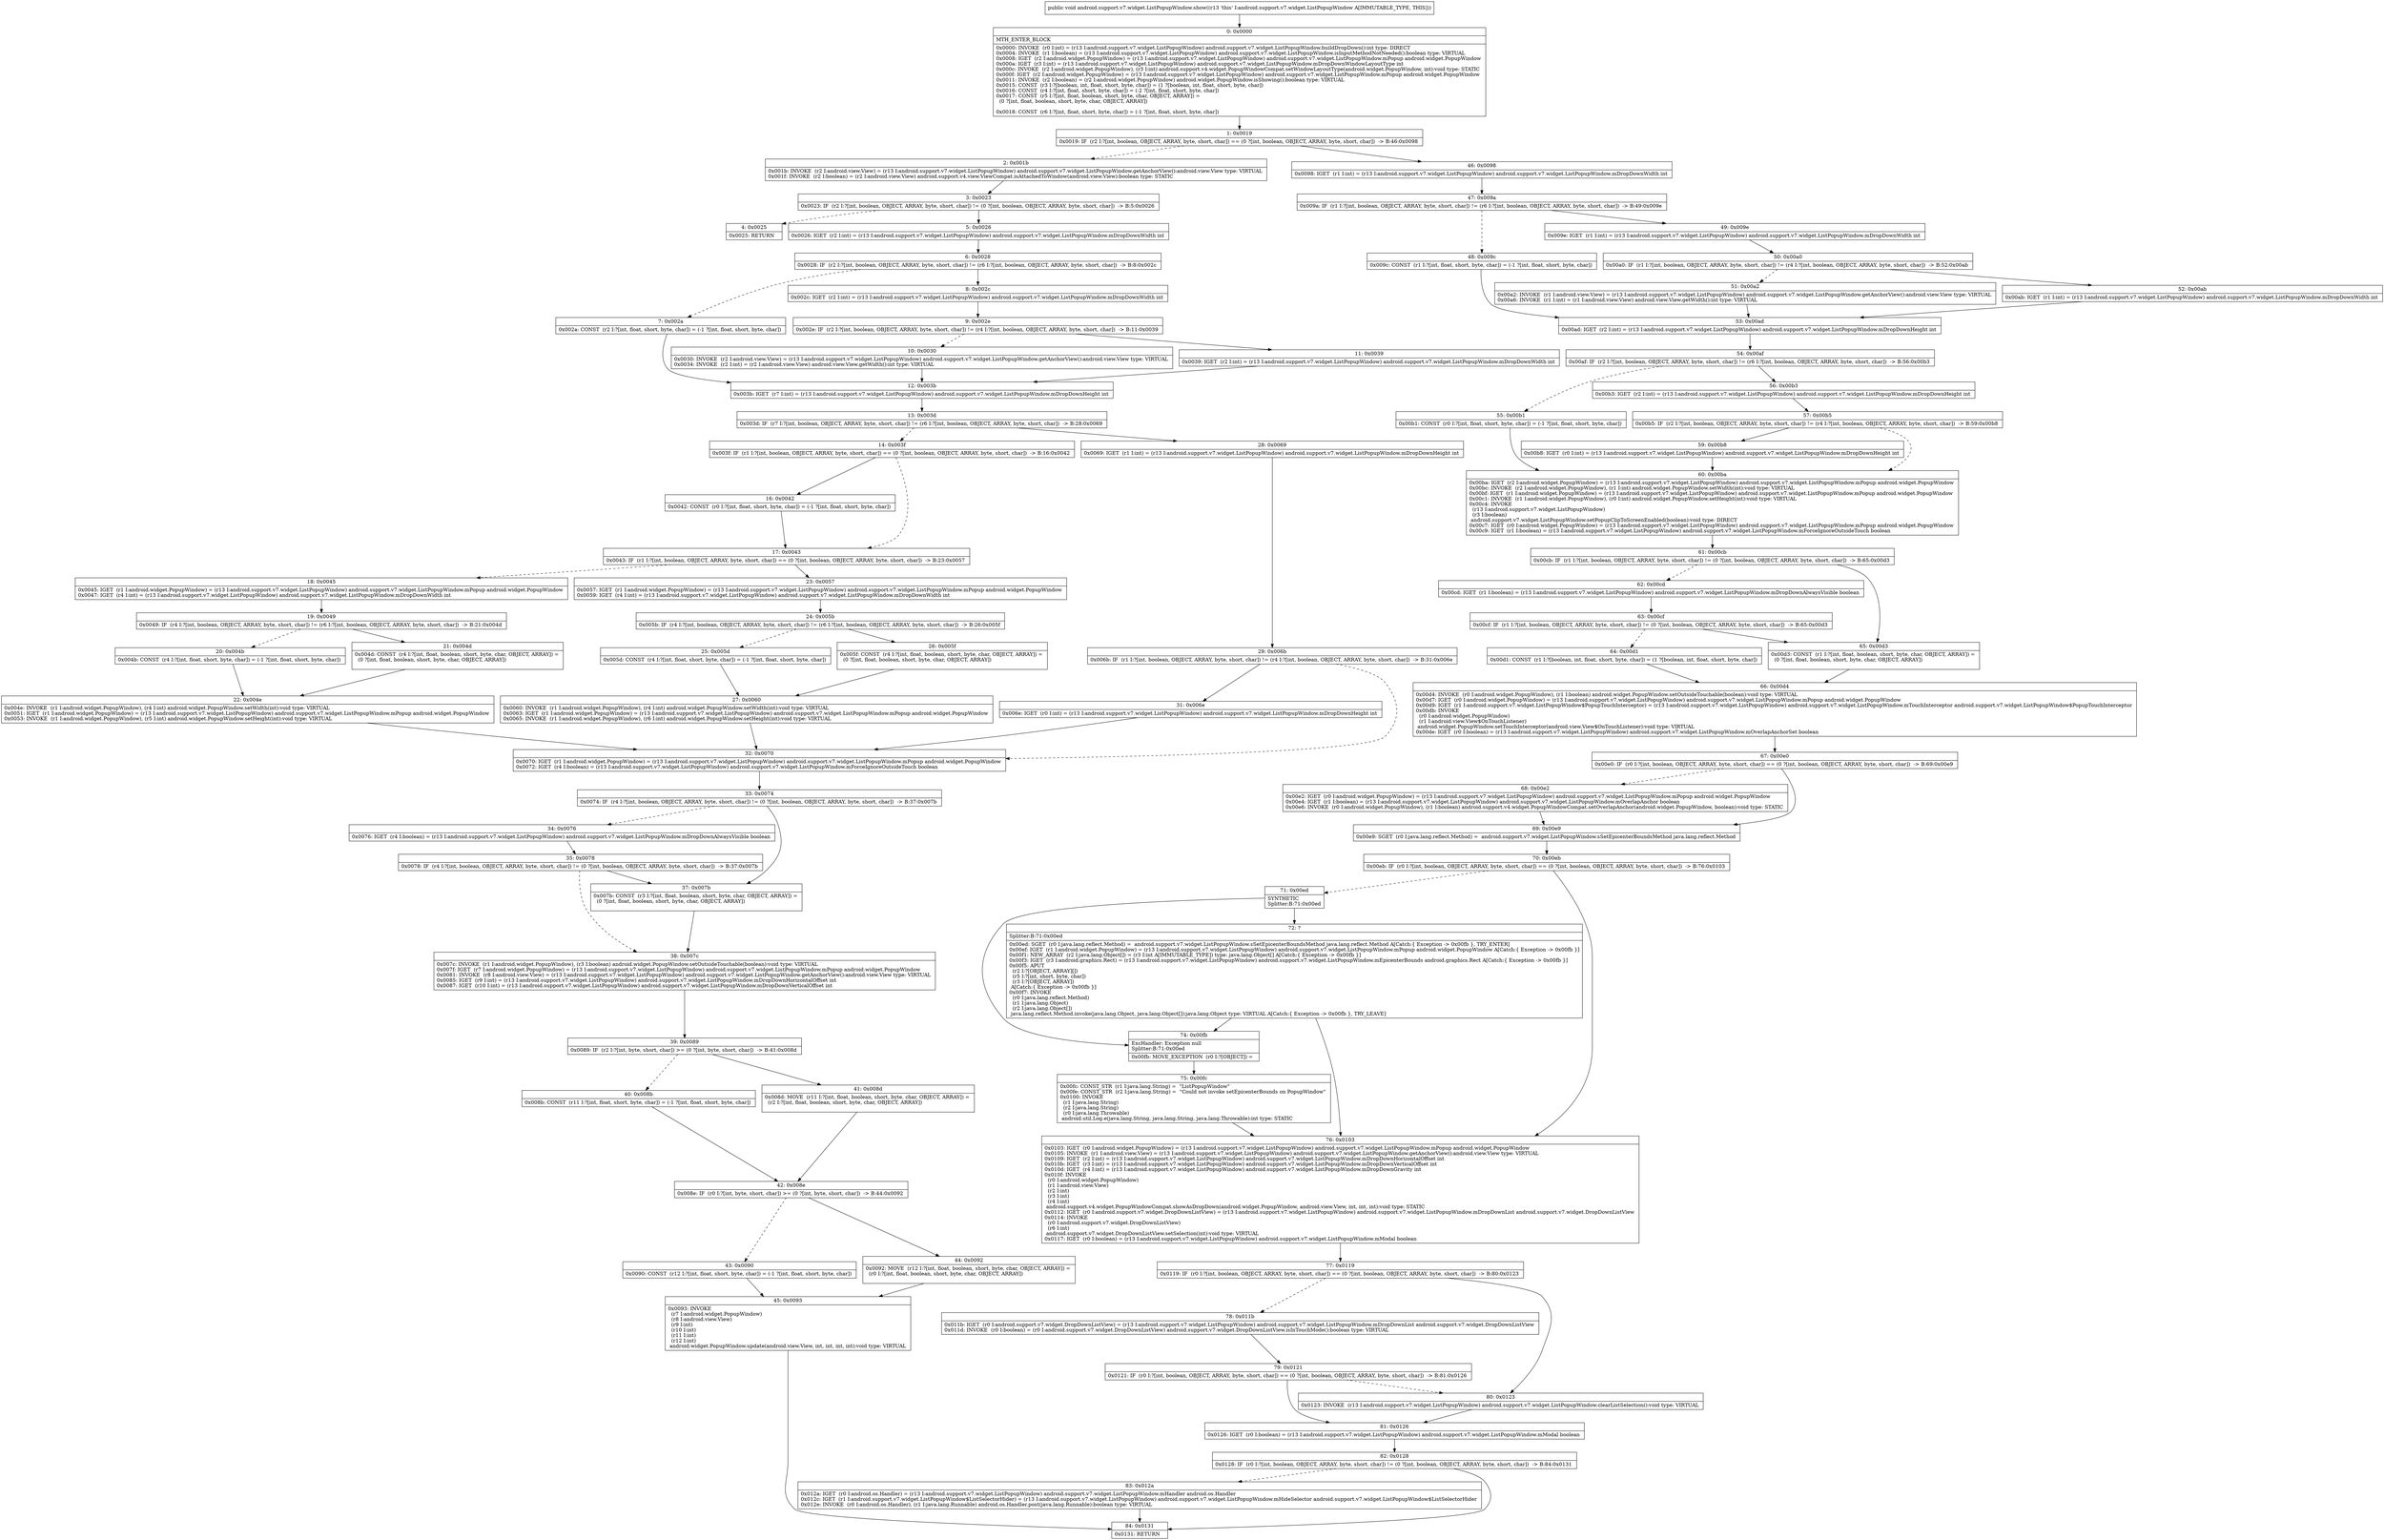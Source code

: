 digraph "CFG forandroid.support.v7.widget.ListPopupWindow.show()V" {
Node_0 [shape=record,label="{0\:\ 0x0000|MTH_ENTER_BLOCK\l|0x0000: INVOKE  (r0 I:int) = (r13 I:android.support.v7.widget.ListPopupWindow) android.support.v7.widget.ListPopupWindow.buildDropDown():int type: DIRECT \l0x0004: INVOKE  (r1 I:boolean) = (r13 I:android.support.v7.widget.ListPopupWindow) android.support.v7.widget.ListPopupWindow.isInputMethodNotNeeded():boolean type: VIRTUAL \l0x0008: IGET  (r2 I:android.widget.PopupWindow) = (r13 I:android.support.v7.widget.ListPopupWindow) android.support.v7.widget.ListPopupWindow.mPopup android.widget.PopupWindow \l0x000a: IGET  (r3 I:int) = (r13 I:android.support.v7.widget.ListPopupWindow) android.support.v7.widget.ListPopupWindow.mDropDownWindowLayoutType int \l0x000c: INVOKE  (r2 I:android.widget.PopupWindow), (r3 I:int) android.support.v4.widget.PopupWindowCompat.setWindowLayoutType(android.widget.PopupWindow, int):void type: STATIC \l0x000f: IGET  (r2 I:android.widget.PopupWindow) = (r13 I:android.support.v7.widget.ListPopupWindow) android.support.v7.widget.ListPopupWindow.mPopup android.widget.PopupWindow \l0x0011: INVOKE  (r2 I:boolean) = (r2 I:android.widget.PopupWindow) android.widget.PopupWindow.isShowing():boolean type: VIRTUAL \l0x0015: CONST  (r3 I:?[boolean, int, float, short, byte, char]) = (1 ?[boolean, int, float, short, byte, char]) \l0x0016: CONST  (r4 I:?[int, float, short, byte, char]) = (\-2 ?[int, float, short, byte, char]) \l0x0017: CONST  (r5 I:?[int, float, boolean, short, byte, char, OBJECT, ARRAY]) = \l  (0 ?[int, float, boolean, short, byte, char, OBJECT, ARRAY])\l \l0x0018: CONST  (r6 I:?[int, float, short, byte, char]) = (\-1 ?[int, float, short, byte, char]) \l}"];
Node_1 [shape=record,label="{1\:\ 0x0019|0x0019: IF  (r2 I:?[int, boolean, OBJECT, ARRAY, byte, short, char]) == (0 ?[int, boolean, OBJECT, ARRAY, byte, short, char])  \-\> B:46:0x0098 \l}"];
Node_2 [shape=record,label="{2\:\ 0x001b|0x001b: INVOKE  (r2 I:android.view.View) = (r13 I:android.support.v7.widget.ListPopupWindow) android.support.v7.widget.ListPopupWindow.getAnchorView():android.view.View type: VIRTUAL \l0x001f: INVOKE  (r2 I:boolean) = (r2 I:android.view.View) android.support.v4.view.ViewCompat.isAttachedToWindow(android.view.View):boolean type: STATIC \l}"];
Node_3 [shape=record,label="{3\:\ 0x0023|0x0023: IF  (r2 I:?[int, boolean, OBJECT, ARRAY, byte, short, char]) != (0 ?[int, boolean, OBJECT, ARRAY, byte, short, char])  \-\> B:5:0x0026 \l}"];
Node_4 [shape=record,label="{4\:\ 0x0025|0x0025: RETURN   \l}"];
Node_5 [shape=record,label="{5\:\ 0x0026|0x0026: IGET  (r2 I:int) = (r13 I:android.support.v7.widget.ListPopupWindow) android.support.v7.widget.ListPopupWindow.mDropDownWidth int \l}"];
Node_6 [shape=record,label="{6\:\ 0x0028|0x0028: IF  (r2 I:?[int, boolean, OBJECT, ARRAY, byte, short, char]) != (r6 I:?[int, boolean, OBJECT, ARRAY, byte, short, char])  \-\> B:8:0x002c \l}"];
Node_7 [shape=record,label="{7\:\ 0x002a|0x002a: CONST  (r2 I:?[int, float, short, byte, char]) = (\-1 ?[int, float, short, byte, char]) \l}"];
Node_8 [shape=record,label="{8\:\ 0x002c|0x002c: IGET  (r2 I:int) = (r13 I:android.support.v7.widget.ListPopupWindow) android.support.v7.widget.ListPopupWindow.mDropDownWidth int \l}"];
Node_9 [shape=record,label="{9\:\ 0x002e|0x002e: IF  (r2 I:?[int, boolean, OBJECT, ARRAY, byte, short, char]) != (r4 I:?[int, boolean, OBJECT, ARRAY, byte, short, char])  \-\> B:11:0x0039 \l}"];
Node_10 [shape=record,label="{10\:\ 0x0030|0x0030: INVOKE  (r2 I:android.view.View) = (r13 I:android.support.v7.widget.ListPopupWindow) android.support.v7.widget.ListPopupWindow.getAnchorView():android.view.View type: VIRTUAL \l0x0034: INVOKE  (r2 I:int) = (r2 I:android.view.View) android.view.View.getWidth():int type: VIRTUAL \l}"];
Node_11 [shape=record,label="{11\:\ 0x0039|0x0039: IGET  (r2 I:int) = (r13 I:android.support.v7.widget.ListPopupWindow) android.support.v7.widget.ListPopupWindow.mDropDownWidth int \l}"];
Node_12 [shape=record,label="{12\:\ 0x003b|0x003b: IGET  (r7 I:int) = (r13 I:android.support.v7.widget.ListPopupWindow) android.support.v7.widget.ListPopupWindow.mDropDownHeight int \l}"];
Node_13 [shape=record,label="{13\:\ 0x003d|0x003d: IF  (r7 I:?[int, boolean, OBJECT, ARRAY, byte, short, char]) != (r6 I:?[int, boolean, OBJECT, ARRAY, byte, short, char])  \-\> B:28:0x0069 \l}"];
Node_14 [shape=record,label="{14\:\ 0x003f|0x003f: IF  (r1 I:?[int, boolean, OBJECT, ARRAY, byte, short, char]) == (0 ?[int, boolean, OBJECT, ARRAY, byte, short, char])  \-\> B:16:0x0042 \l}"];
Node_16 [shape=record,label="{16\:\ 0x0042|0x0042: CONST  (r0 I:?[int, float, short, byte, char]) = (\-1 ?[int, float, short, byte, char]) \l}"];
Node_17 [shape=record,label="{17\:\ 0x0043|0x0043: IF  (r1 I:?[int, boolean, OBJECT, ARRAY, byte, short, char]) == (0 ?[int, boolean, OBJECT, ARRAY, byte, short, char])  \-\> B:23:0x0057 \l}"];
Node_18 [shape=record,label="{18\:\ 0x0045|0x0045: IGET  (r1 I:android.widget.PopupWindow) = (r13 I:android.support.v7.widget.ListPopupWindow) android.support.v7.widget.ListPopupWindow.mPopup android.widget.PopupWindow \l0x0047: IGET  (r4 I:int) = (r13 I:android.support.v7.widget.ListPopupWindow) android.support.v7.widget.ListPopupWindow.mDropDownWidth int \l}"];
Node_19 [shape=record,label="{19\:\ 0x0049|0x0049: IF  (r4 I:?[int, boolean, OBJECT, ARRAY, byte, short, char]) != (r6 I:?[int, boolean, OBJECT, ARRAY, byte, short, char])  \-\> B:21:0x004d \l}"];
Node_20 [shape=record,label="{20\:\ 0x004b|0x004b: CONST  (r4 I:?[int, float, short, byte, char]) = (\-1 ?[int, float, short, byte, char]) \l}"];
Node_21 [shape=record,label="{21\:\ 0x004d|0x004d: CONST  (r4 I:?[int, float, boolean, short, byte, char, OBJECT, ARRAY]) = \l  (0 ?[int, float, boolean, short, byte, char, OBJECT, ARRAY])\l \l}"];
Node_22 [shape=record,label="{22\:\ 0x004e|0x004e: INVOKE  (r1 I:android.widget.PopupWindow), (r4 I:int) android.widget.PopupWindow.setWidth(int):void type: VIRTUAL \l0x0051: IGET  (r1 I:android.widget.PopupWindow) = (r13 I:android.support.v7.widget.ListPopupWindow) android.support.v7.widget.ListPopupWindow.mPopup android.widget.PopupWindow \l0x0053: INVOKE  (r1 I:android.widget.PopupWindow), (r5 I:int) android.widget.PopupWindow.setHeight(int):void type: VIRTUAL \l}"];
Node_23 [shape=record,label="{23\:\ 0x0057|0x0057: IGET  (r1 I:android.widget.PopupWindow) = (r13 I:android.support.v7.widget.ListPopupWindow) android.support.v7.widget.ListPopupWindow.mPopup android.widget.PopupWindow \l0x0059: IGET  (r4 I:int) = (r13 I:android.support.v7.widget.ListPopupWindow) android.support.v7.widget.ListPopupWindow.mDropDownWidth int \l}"];
Node_24 [shape=record,label="{24\:\ 0x005b|0x005b: IF  (r4 I:?[int, boolean, OBJECT, ARRAY, byte, short, char]) != (r6 I:?[int, boolean, OBJECT, ARRAY, byte, short, char])  \-\> B:26:0x005f \l}"];
Node_25 [shape=record,label="{25\:\ 0x005d|0x005d: CONST  (r4 I:?[int, float, short, byte, char]) = (\-1 ?[int, float, short, byte, char]) \l}"];
Node_26 [shape=record,label="{26\:\ 0x005f|0x005f: CONST  (r4 I:?[int, float, boolean, short, byte, char, OBJECT, ARRAY]) = \l  (0 ?[int, float, boolean, short, byte, char, OBJECT, ARRAY])\l \l}"];
Node_27 [shape=record,label="{27\:\ 0x0060|0x0060: INVOKE  (r1 I:android.widget.PopupWindow), (r4 I:int) android.widget.PopupWindow.setWidth(int):void type: VIRTUAL \l0x0063: IGET  (r1 I:android.widget.PopupWindow) = (r13 I:android.support.v7.widget.ListPopupWindow) android.support.v7.widget.ListPopupWindow.mPopup android.widget.PopupWindow \l0x0065: INVOKE  (r1 I:android.widget.PopupWindow), (r6 I:int) android.widget.PopupWindow.setHeight(int):void type: VIRTUAL \l}"];
Node_28 [shape=record,label="{28\:\ 0x0069|0x0069: IGET  (r1 I:int) = (r13 I:android.support.v7.widget.ListPopupWindow) android.support.v7.widget.ListPopupWindow.mDropDownHeight int \l}"];
Node_29 [shape=record,label="{29\:\ 0x006b|0x006b: IF  (r1 I:?[int, boolean, OBJECT, ARRAY, byte, short, char]) != (r4 I:?[int, boolean, OBJECT, ARRAY, byte, short, char])  \-\> B:31:0x006e \l}"];
Node_31 [shape=record,label="{31\:\ 0x006e|0x006e: IGET  (r0 I:int) = (r13 I:android.support.v7.widget.ListPopupWindow) android.support.v7.widget.ListPopupWindow.mDropDownHeight int \l}"];
Node_32 [shape=record,label="{32\:\ 0x0070|0x0070: IGET  (r1 I:android.widget.PopupWindow) = (r13 I:android.support.v7.widget.ListPopupWindow) android.support.v7.widget.ListPopupWindow.mPopup android.widget.PopupWindow \l0x0072: IGET  (r4 I:boolean) = (r13 I:android.support.v7.widget.ListPopupWindow) android.support.v7.widget.ListPopupWindow.mForceIgnoreOutsideTouch boolean \l}"];
Node_33 [shape=record,label="{33\:\ 0x0074|0x0074: IF  (r4 I:?[int, boolean, OBJECT, ARRAY, byte, short, char]) != (0 ?[int, boolean, OBJECT, ARRAY, byte, short, char])  \-\> B:37:0x007b \l}"];
Node_34 [shape=record,label="{34\:\ 0x0076|0x0076: IGET  (r4 I:boolean) = (r13 I:android.support.v7.widget.ListPopupWindow) android.support.v7.widget.ListPopupWindow.mDropDownAlwaysVisible boolean \l}"];
Node_35 [shape=record,label="{35\:\ 0x0078|0x0078: IF  (r4 I:?[int, boolean, OBJECT, ARRAY, byte, short, char]) != (0 ?[int, boolean, OBJECT, ARRAY, byte, short, char])  \-\> B:37:0x007b \l}"];
Node_37 [shape=record,label="{37\:\ 0x007b|0x007b: CONST  (r3 I:?[int, float, boolean, short, byte, char, OBJECT, ARRAY]) = \l  (0 ?[int, float, boolean, short, byte, char, OBJECT, ARRAY])\l \l}"];
Node_38 [shape=record,label="{38\:\ 0x007c|0x007c: INVOKE  (r1 I:android.widget.PopupWindow), (r3 I:boolean) android.widget.PopupWindow.setOutsideTouchable(boolean):void type: VIRTUAL \l0x007f: IGET  (r7 I:android.widget.PopupWindow) = (r13 I:android.support.v7.widget.ListPopupWindow) android.support.v7.widget.ListPopupWindow.mPopup android.widget.PopupWindow \l0x0081: INVOKE  (r8 I:android.view.View) = (r13 I:android.support.v7.widget.ListPopupWindow) android.support.v7.widget.ListPopupWindow.getAnchorView():android.view.View type: VIRTUAL \l0x0085: IGET  (r9 I:int) = (r13 I:android.support.v7.widget.ListPopupWindow) android.support.v7.widget.ListPopupWindow.mDropDownHorizontalOffset int \l0x0087: IGET  (r10 I:int) = (r13 I:android.support.v7.widget.ListPopupWindow) android.support.v7.widget.ListPopupWindow.mDropDownVerticalOffset int \l}"];
Node_39 [shape=record,label="{39\:\ 0x0089|0x0089: IF  (r2 I:?[int, byte, short, char]) \>= (0 ?[int, byte, short, char])  \-\> B:41:0x008d \l}"];
Node_40 [shape=record,label="{40\:\ 0x008b|0x008b: CONST  (r11 I:?[int, float, short, byte, char]) = (\-1 ?[int, float, short, byte, char]) \l}"];
Node_41 [shape=record,label="{41\:\ 0x008d|0x008d: MOVE  (r11 I:?[int, float, boolean, short, byte, char, OBJECT, ARRAY]) = \l  (r2 I:?[int, float, boolean, short, byte, char, OBJECT, ARRAY])\l \l}"];
Node_42 [shape=record,label="{42\:\ 0x008e|0x008e: IF  (r0 I:?[int, byte, short, char]) \>= (0 ?[int, byte, short, char])  \-\> B:44:0x0092 \l}"];
Node_43 [shape=record,label="{43\:\ 0x0090|0x0090: CONST  (r12 I:?[int, float, short, byte, char]) = (\-1 ?[int, float, short, byte, char]) \l}"];
Node_44 [shape=record,label="{44\:\ 0x0092|0x0092: MOVE  (r12 I:?[int, float, boolean, short, byte, char, OBJECT, ARRAY]) = \l  (r0 I:?[int, float, boolean, short, byte, char, OBJECT, ARRAY])\l \l}"];
Node_45 [shape=record,label="{45\:\ 0x0093|0x0093: INVOKE  \l  (r7 I:android.widget.PopupWindow)\l  (r8 I:android.view.View)\l  (r9 I:int)\l  (r10 I:int)\l  (r11 I:int)\l  (r12 I:int)\l android.widget.PopupWindow.update(android.view.View, int, int, int, int):void type: VIRTUAL \l}"];
Node_46 [shape=record,label="{46\:\ 0x0098|0x0098: IGET  (r1 I:int) = (r13 I:android.support.v7.widget.ListPopupWindow) android.support.v7.widget.ListPopupWindow.mDropDownWidth int \l}"];
Node_47 [shape=record,label="{47\:\ 0x009a|0x009a: IF  (r1 I:?[int, boolean, OBJECT, ARRAY, byte, short, char]) != (r6 I:?[int, boolean, OBJECT, ARRAY, byte, short, char])  \-\> B:49:0x009e \l}"];
Node_48 [shape=record,label="{48\:\ 0x009c|0x009c: CONST  (r1 I:?[int, float, short, byte, char]) = (\-1 ?[int, float, short, byte, char]) \l}"];
Node_49 [shape=record,label="{49\:\ 0x009e|0x009e: IGET  (r1 I:int) = (r13 I:android.support.v7.widget.ListPopupWindow) android.support.v7.widget.ListPopupWindow.mDropDownWidth int \l}"];
Node_50 [shape=record,label="{50\:\ 0x00a0|0x00a0: IF  (r1 I:?[int, boolean, OBJECT, ARRAY, byte, short, char]) != (r4 I:?[int, boolean, OBJECT, ARRAY, byte, short, char])  \-\> B:52:0x00ab \l}"];
Node_51 [shape=record,label="{51\:\ 0x00a2|0x00a2: INVOKE  (r1 I:android.view.View) = (r13 I:android.support.v7.widget.ListPopupWindow) android.support.v7.widget.ListPopupWindow.getAnchorView():android.view.View type: VIRTUAL \l0x00a6: INVOKE  (r1 I:int) = (r1 I:android.view.View) android.view.View.getWidth():int type: VIRTUAL \l}"];
Node_52 [shape=record,label="{52\:\ 0x00ab|0x00ab: IGET  (r1 I:int) = (r13 I:android.support.v7.widget.ListPopupWindow) android.support.v7.widget.ListPopupWindow.mDropDownWidth int \l}"];
Node_53 [shape=record,label="{53\:\ 0x00ad|0x00ad: IGET  (r2 I:int) = (r13 I:android.support.v7.widget.ListPopupWindow) android.support.v7.widget.ListPopupWindow.mDropDownHeight int \l}"];
Node_54 [shape=record,label="{54\:\ 0x00af|0x00af: IF  (r2 I:?[int, boolean, OBJECT, ARRAY, byte, short, char]) != (r6 I:?[int, boolean, OBJECT, ARRAY, byte, short, char])  \-\> B:56:0x00b3 \l}"];
Node_55 [shape=record,label="{55\:\ 0x00b1|0x00b1: CONST  (r0 I:?[int, float, short, byte, char]) = (\-1 ?[int, float, short, byte, char]) \l}"];
Node_56 [shape=record,label="{56\:\ 0x00b3|0x00b3: IGET  (r2 I:int) = (r13 I:android.support.v7.widget.ListPopupWindow) android.support.v7.widget.ListPopupWindow.mDropDownHeight int \l}"];
Node_57 [shape=record,label="{57\:\ 0x00b5|0x00b5: IF  (r2 I:?[int, boolean, OBJECT, ARRAY, byte, short, char]) != (r4 I:?[int, boolean, OBJECT, ARRAY, byte, short, char])  \-\> B:59:0x00b8 \l}"];
Node_59 [shape=record,label="{59\:\ 0x00b8|0x00b8: IGET  (r0 I:int) = (r13 I:android.support.v7.widget.ListPopupWindow) android.support.v7.widget.ListPopupWindow.mDropDownHeight int \l}"];
Node_60 [shape=record,label="{60\:\ 0x00ba|0x00ba: IGET  (r2 I:android.widget.PopupWindow) = (r13 I:android.support.v7.widget.ListPopupWindow) android.support.v7.widget.ListPopupWindow.mPopup android.widget.PopupWindow \l0x00bc: INVOKE  (r2 I:android.widget.PopupWindow), (r1 I:int) android.widget.PopupWindow.setWidth(int):void type: VIRTUAL \l0x00bf: IGET  (r1 I:android.widget.PopupWindow) = (r13 I:android.support.v7.widget.ListPopupWindow) android.support.v7.widget.ListPopupWindow.mPopup android.widget.PopupWindow \l0x00c1: INVOKE  (r1 I:android.widget.PopupWindow), (r0 I:int) android.widget.PopupWindow.setHeight(int):void type: VIRTUAL \l0x00c4: INVOKE  \l  (r13 I:android.support.v7.widget.ListPopupWindow)\l  (r3 I:boolean)\l android.support.v7.widget.ListPopupWindow.setPopupClipToScreenEnabled(boolean):void type: DIRECT \l0x00c7: IGET  (r0 I:android.widget.PopupWindow) = (r13 I:android.support.v7.widget.ListPopupWindow) android.support.v7.widget.ListPopupWindow.mPopup android.widget.PopupWindow \l0x00c9: IGET  (r1 I:boolean) = (r13 I:android.support.v7.widget.ListPopupWindow) android.support.v7.widget.ListPopupWindow.mForceIgnoreOutsideTouch boolean \l}"];
Node_61 [shape=record,label="{61\:\ 0x00cb|0x00cb: IF  (r1 I:?[int, boolean, OBJECT, ARRAY, byte, short, char]) != (0 ?[int, boolean, OBJECT, ARRAY, byte, short, char])  \-\> B:65:0x00d3 \l}"];
Node_62 [shape=record,label="{62\:\ 0x00cd|0x00cd: IGET  (r1 I:boolean) = (r13 I:android.support.v7.widget.ListPopupWindow) android.support.v7.widget.ListPopupWindow.mDropDownAlwaysVisible boolean \l}"];
Node_63 [shape=record,label="{63\:\ 0x00cf|0x00cf: IF  (r1 I:?[int, boolean, OBJECT, ARRAY, byte, short, char]) != (0 ?[int, boolean, OBJECT, ARRAY, byte, short, char])  \-\> B:65:0x00d3 \l}"];
Node_64 [shape=record,label="{64\:\ 0x00d1|0x00d1: CONST  (r1 I:?[boolean, int, float, short, byte, char]) = (1 ?[boolean, int, float, short, byte, char]) \l}"];
Node_65 [shape=record,label="{65\:\ 0x00d3|0x00d3: CONST  (r1 I:?[int, float, boolean, short, byte, char, OBJECT, ARRAY]) = \l  (0 ?[int, float, boolean, short, byte, char, OBJECT, ARRAY])\l \l}"];
Node_66 [shape=record,label="{66\:\ 0x00d4|0x00d4: INVOKE  (r0 I:android.widget.PopupWindow), (r1 I:boolean) android.widget.PopupWindow.setOutsideTouchable(boolean):void type: VIRTUAL \l0x00d7: IGET  (r0 I:android.widget.PopupWindow) = (r13 I:android.support.v7.widget.ListPopupWindow) android.support.v7.widget.ListPopupWindow.mPopup android.widget.PopupWindow \l0x00d9: IGET  (r1 I:android.support.v7.widget.ListPopupWindow$PopupTouchInterceptor) = (r13 I:android.support.v7.widget.ListPopupWindow) android.support.v7.widget.ListPopupWindow.mTouchInterceptor android.support.v7.widget.ListPopupWindow$PopupTouchInterceptor \l0x00db: INVOKE  \l  (r0 I:android.widget.PopupWindow)\l  (r1 I:android.view.View$OnTouchListener)\l android.widget.PopupWindow.setTouchInterceptor(android.view.View$OnTouchListener):void type: VIRTUAL \l0x00de: IGET  (r0 I:boolean) = (r13 I:android.support.v7.widget.ListPopupWindow) android.support.v7.widget.ListPopupWindow.mOverlapAnchorSet boolean \l}"];
Node_67 [shape=record,label="{67\:\ 0x00e0|0x00e0: IF  (r0 I:?[int, boolean, OBJECT, ARRAY, byte, short, char]) == (0 ?[int, boolean, OBJECT, ARRAY, byte, short, char])  \-\> B:69:0x00e9 \l}"];
Node_68 [shape=record,label="{68\:\ 0x00e2|0x00e2: IGET  (r0 I:android.widget.PopupWindow) = (r13 I:android.support.v7.widget.ListPopupWindow) android.support.v7.widget.ListPopupWindow.mPopup android.widget.PopupWindow \l0x00e4: IGET  (r1 I:boolean) = (r13 I:android.support.v7.widget.ListPopupWindow) android.support.v7.widget.ListPopupWindow.mOverlapAnchor boolean \l0x00e6: INVOKE  (r0 I:android.widget.PopupWindow), (r1 I:boolean) android.support.v4.widget.PopupWindowCompat.setOverlapAnchor(android.widget.PopupWindow, boolean):void type: STATIC \l}"];
Node_69 [shape=record,label="{69\:\ 0x00e9|0x00e9: SGET  (r0 I:java.lang.reflect.Method) =  android.support.v7.widget.ListPopupWindow.sSetEpicenterBoundsMethod java.lang.reflect.Method \l}"];
Node_70 [shape=record,label="{70\:\ 0x00eb|0x00eb: IF  (r0 I:?[int, boolean, OBJECT, ARRAY, byte, short, char]) == (0 ?[int, boolean, OBJECT, ARRAY, byte, short, char])  \-\> B:76:0x0103 \l}"];
Node_71 [shape=record,label="{71\:\ 0x00ed|SYNTHETIC\lSplitter:B:71:0x00ed\l}"];
Node_72 [shape=record,label="{72\:\ ?|Splitter:B:71:0x00ed\l|0x00ed: SGET  (r0 I:java.lang.reflect.Method) =  android.support.v7.widget.ListPopupWindow.sSetEpicenterBoundsMethod java.lang.reflect.Method A[Catch:\{ Exception \-\> 0x00fb \}, TRY_ENTER]\l0x00ef: IGET  (r1 I:android.widget.PopupWindow) = (r13 I:android.support.v7.widget.ListPopupWindow) android.support.v7.widget.ListPopupWindow.mPopup android.widget.PopupWindow A[Catch:\{ Exception \-\> 0x00fb \}]\l0x00f1: NEW_ARRAY  (r2 I:java.lang.Object[]) = (r3 I:int A[IMMUTABLE_TYPE]) type: java.lang.Object[] A[Catch:\{ Exception \-\> 0x00fb \}]\l0x00f3: IGET  (r3 I:android.graphics.Rect) = (r13 I:android.support.v7.widget.ListPopupWindow) android.support.v7.widget.ListPopupWindow.mEpicenterBounds android.graphics.Rect A[Catch:\{ Exception \-\> 0x00fb \}]\l0x00f5: APUT  \l  (r2 I:?[OBJECT, ARRAY][])\l  (r5 I:?[int, short, byte, char])\l  (r3 I:?[OBJECT, ARRAY])\l A[Catch:\{ Exception \-\> 0x00fb \}]\l0x00f7: INVOKE  \l  (r0 I:java.lang.reflect.Method)\l  (r1 I:java.lang.Object)\l  (r2 I:java.lang.Object[])\l java.lang.reflect.Method.invoke(java.lang.Object, java.lang.Object[]):java.lang.Object type: VIRTUAL A[Catch:\{ Exception \-\> 0x00fb \}, TRY_LEAVE]\l}"];
Node_74 [shape=record,label="{74\:\ 0x00fb|ExcHandler: Exception null\lSplitter:B:71:0x00ed\l|0x00fb: MOVE_EXCEPTION  (r0 I:?[OBJECT]) =  \l}"];
Node_75 [shape=record,label="{75\:\ 0x00fc|0x00fc: CONST_STR  (r1 I:java.lang.String) =  \"ListPopupWindow\" \l0x00fe: CONST_STR  (r2 I:java.lang.String) =  \"Could not invoke setEpicenterBounds on PopupWindow\" \l0x0100: INVOKE  \l  (r1 I:java.lang.String)\l  (r2 I:java.lang.String)\l  (r0 I:java.lang.Throwable)\l android.util.Log.e(java.lang.String, java.lang.String, java.lang.Throwable):int type: STATIC \l}"];
Node_76 [shape=record,label="{76\:\ 0x0103|0x0103: IGET  (r0 I:android.widget.PopupWindow) = (r13 I:android.support.v7.widget.ListPopupWindow) android.support.v7.widget.ListPopupWindow.mPopup android.widget.PopupWindow \l0x0105: INVOKE  (r1 I:android.view.View) = (r13 I:android.support.v7.widget.ListPopupWindow) android.support.v7.widget.ListPopupWindow.getAnchorView():android.view.View type: VIRTUAL \l0x0109: IGET  (r2 I:int) = (r13 I:android.support.v7.widget.ListPopupWindow) android.support.v7.widget.ListPopupWindow.mDropDownHorizontalOffset int \l0x010b: IGET  (r3 I:int) = (r13 I:android.support.v7.widget.ListPopupWindow) android.support.v7.widget.ListPopupWindow.mDropDownVerticalOffset int \l0x010d: IGET  (r4 I:int) = (r13 I:android.support.v7.widget.ListPopupWindow) android.support.v7.widget.ListPopupWindow.mDropDownGravity int \l0x010f: INVOKE  \l  (r0 I:android.widget.PopupWindow)\l  (r1 I:android.view.View)\l  (r2 I:int)\l  (r3 I:int)\l  (r4 I:int)\l android.support.v4.widget.PopupWindowCompat.showAsDropDown(android.widget.PopupWindow, android.view.View, int, int, int):void type: STATIC \l0x0112: IGET  (r0 I:android.support.v7.widget.DropDownListView) = (r13 I:android.support.v7.widget.ListPopupWindow) android.support.v7.widget.ListPopupWindow.mDropDownList android.support.v7.widget.DropDownListView \l0x0114: INVOKE  \l  (r0 I:android.support.v7.widget.DropDownListView)\l  (r6 I:int)\l android.support.v7.widget.DropDownListView.setSelection(int):void type: VIRTUAL \l0x0117: IGET  (r0 I:boolean) = (r13 I:android.support.v7.widget.ListPopupWindow) android.support.v7.widget.ListPopupWindow.mModal boolean \l}"];
Node_77 [shape=record,label="{77\:\ 0x0119|0x0119: IF  (r0 I:?[int, boolean, OBJECT, ARRAY, byte, short, char]) == (0 ?[int, boolean, OBJECT, ARRAY, byte, short, char])  \-\> B:80:0x0123 \l}"];
Node_78 [shape=record,label="{78\:\ 0x011b|0x011b: IGET  (r0 I:android.support.v7.widget.DropDownListView) = (r13 I:android.support.v7.widget.ListPopupWindow) android.support.v7.widget.ListPopupWindow.mDropDownList android.support.v7.widget.DropDownListView \l0x011d: INVOKE  (r0 I:boolean) = (r0 I:android.support.v7.widget.DropDownListView) android.support.v7.widget.DropDownListView.isInTouchMode():boolean type: VIRTUAL \l}"];
Node_79 [shape=record,label="{79\:\ 0x0121|0x0121: IF  (r0 I:?[int, boolean, OBJECT, ARRAY, byte, short, char]) == (0 ?[int, boolean, OBJECT, ARRAY, byte, short, char])  \-\> B:81:0x0126 \l}"];
Node_80 [shape=record,label="{80\:\ 0x0123|0x0123: INVOKE  (r13 I:android.support.v7.widget.ListPopupWindow) android.support.v7.widget.ListPopupWindow.clearListSelection():void type: VIRTUAL \l}"];
Node_81 [shape=record,label="{81\:\ 0x0126|0x0126: IGET  (r0 I:boolean) = (r13 I:android.support.v7.widget.ListPopupWindow) android.support.v7.widget.ListPopupWindow.mModal boolean \l}"];
Node_82 [shape=record,label="{82\:\ 0x0128|0x0128: IF  (r0 I:?[int, boolean, OBJECT, ARRAY, byte, short, char]) != (0 ?[int, boolean, OBJECT, ARRAY, byte, short, char])  \-\> B:84:0x0131 \l}"];
Node_83 [shape=record,label="{83\:\ 0x012a|0x012a: IGET  (r0 I:android.os.Handler) = (r13 I:android.support.v7.widget.ListPopupWindow) android.support.v7.widget.ListPopupWindow.mHandler android.os.Handler \l0x012c: IGET  (r1 I:android.support.v7.widget.ListPopupWindow$ListSelectorHider) = (r13 I:android.support.v7.widget.ListPopupWindow) android.support.v7.widget.ListPopupWindow.mHideSelector android.support.v7.widget.ListPopupWindow$ListSelectorHider \l0x012e: INVOKE  (r0 I:android.os.Handler), (r1 I:java.lang.Runnable) android.os.Handler.post(java.lang.Runnable):boolean type: VIRTUAL \l}"];
Node_84 [shape=record,label="{84\:\ 0x0131|0x0131: RETURN   \l}"];
MethodNode[shape=record,label="{public void android.support.v7.widget.ListPopupWindow.show((r13 'this' I:android.support.v7.widget.ListPopupWindow A[IMMUTABLE_TYPE, THIS])) }"];
MethodNode -> Node_0;
Node_0 -> Node_1;
Node_1 -> Node_2[style=dashed];
Node_1 -> Node_46;
Node_2 -> Node_3;
Node_3 -> Node_4[style=dashed];
Node_3 -> Node_5;
Node_5 -> Node_6;
Node_6 -> Node_7[style=dashed];
Node_6 -> Node_8;
Node_7 -> Node_12;
Node_8 -> Node_9;
Node_9 -> Node_10[style=dashed];
Node_9 -> Node_11;
Node_10 -> Node_12;
Node_11 -> Node_12;
Node_12 -> Node_13;
Node_13 -> Node_14[style=dashed];
Node_13 -> Node_28;
Node_14 -> Node_16;
Node_14 -> Node_17[style=dashed];
Node_16 -> Node_17;
Node_17 -> Node_18[style=dashed];
Node_17 -> Node_23;
Node_18 -> Node_19;
Node_19 -> Node_20[style=dashed];
Node_19 -> Node_21;
Node_20 -> Node_22;
Node_21 -> Node_22;
Node_22 -> Node_32;
Node_23 -> Node_24;
Node_24 -> Node_25[style=dashed];
Node_24 -> Node_26;
Node_25 -> Node_27;
Node_26 -> Node_27;
Node_27 -> Node_32;
Node_28 -> Node_29;
Node_29 -> Node_31;
Node_29 -> Node_32[style=dashed];
Node_31 -> Node_32;
Node_32 -> Node_33;
Node_33 -> Node_34[style=dashed];
Node_33 -> Node_37;
Node_34 -> Node_35;
Node_35 -> Node_37;
Node_35 -> Node_38[style=dashed];
Node_37 -> Node_38;
Node_38 -> Node_39;
Node_39 -> Node_40[style=dashed];
Node_39 -> Node_41;
Node_40 -> Node_42;
Node_41 -> Node_42;
Node_42 -> Node_43[style=dashed];
Node_42 -> Node_44;
Node_43 -> Node_45;
Node_44 -> Node_45;
Node_45 -> Node_84;
Node_46 -> Node_47;
Node_47 -> Node_48[style=dashed];
Node_47 -> Node_49;
Node_48 -> Node_53;
Node_49 -> Node_50;
Node_50 -> Node_51[style=dashed];
Node_50 -> Node_52;
Node_51 -> Node_53;
Node_52 -> Node_53;
Node_53 -> Node_54;
Node_54 -> Node_55[style=dashed];
Node_54 -> Node_56;
Node_55 -> Node_60;
Node_56 -> Node_57;
Node_57 -> Node_59;
Node_57 -> Node_60[style=dashed];
Node_59 -> Node_60;
Node_60 -> Node_61;
Node_61 -> Node_62[style=dashed];
Node_61 -> Node_65;
Node_62 -> Node_63;
Node_63 -> Node_64[style=dashed];
Node_63 -> Node_65;
Node_64 -> Node_66;
Node_65 -> Node_66;
Node_66 -> Node_67;
Node_67 -> Node_68[style=dashed];
Node_67 -> Node_69;
Node_68 -> Node_69;
Node_69 -> Node_70;
Node_70 -> Node_71[style=dashed];
Node_70 -> Node_76;
Node_71 -> Node_72;
Node_71 -> Node_74;
Node_72 -> Node_74;
Node_72 -> Node_76;
Node_74 -> Node_75;
Node_75 -> Node_76;
Node_76 -> Node_77;
Node_77 -> Node_78[style=dashed];
Node_77 -> Node_80;
Node_78 -> Node_79;
Node_79 -> Node_80[style=dashed];
Node_79 -> Node_81;
Node_80 -> Node_81;
Node_81 -> Node_82;
Node_82 -> Node_83[style=dashed];
Node_82 -> Node_84;
Node_83 -> Node_84;
}

